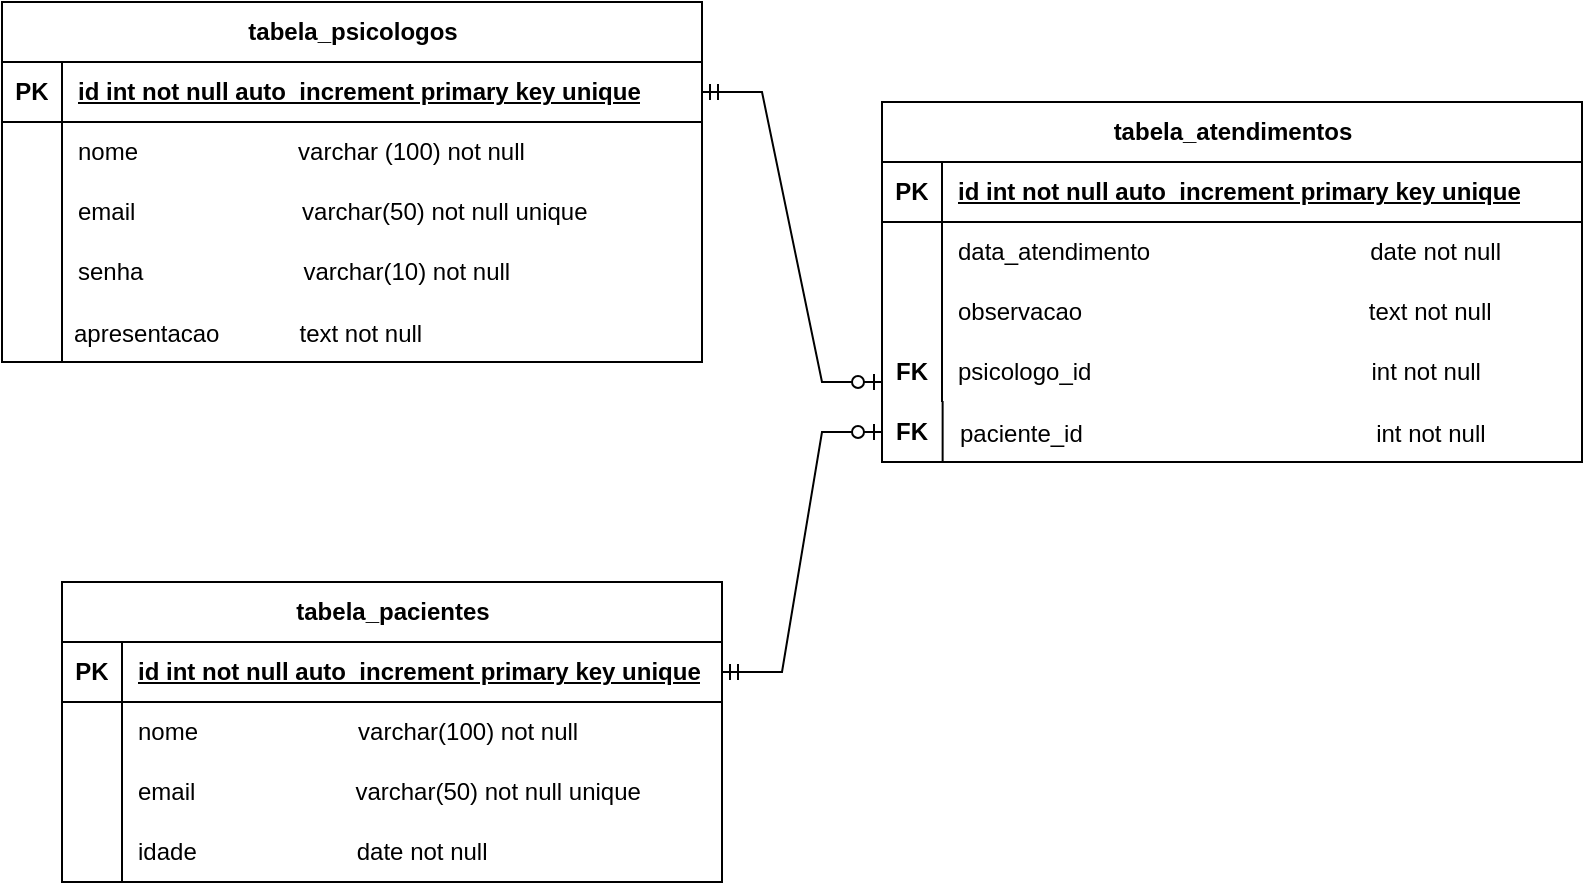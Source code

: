<mxfile version="21.1.6" type="device">
  <diagram name="Página-1" id="72y8Vp2gyQrGAxI069az">
    <mxGraphModel dx="880" dy="476" grid="1" gridSize="10" guides="1" tooltips="1" connect="1" arrows="1" fold="1" page="1" pageScale="1" pageWidth="827" pageHeight="1169" math="0" shadow="0">
      <root>
        <mxCell id="0" />
        <mxCell id="1" parent="0" />
        <mxCell id="1UJybD_zJGF9PZxEXdm_-1" value="tabela_pacientes" style="shape=table;startSize=30;container=1;collapsible=1;childLayout=tableLayout;fixedRows=1;rowLines=0;fontStyle=1;align=center;resizeLast=1;html=1;" vertex="1" parent="1">
          <mxGeometry x="40" y="580" width="330" height="150" as="geometry" />
        </mxCell>
        <mxCell id="1UJybD_zJGF9PZxEXdm_-2" value="" style="shape=tableRow;horizontal=0;startSize=0;swimlaneHead=0;swimlaneBody=0;fillColor=none;collapsible=0;dropTarget=0;points=[[0,0.5],[1,0.5]];portConstraint=eastwest;top=0;left=0;right=0;bottom=1;" vertex="1" parent="1UJybD_zJGF9PZxEXdm_-1">
          <mxGeometry y="30" width="330" height="30" as="geometry" />
        </mxCell>
        <mxCell id="1UJybD_zJGF9PZxEXdm_-3" value="PK" style="shape=partialRectangle;connectable=0;fillColor=none;top=0;left=0;bottom=0;right=0;fontStyle=1;overflow=hidden;whiteSpace=wrap;html=1;" vertex="1" parent="1UJybD_zJGF9PZxEXdm_-2">
          <mxGeometry width="30" height="30" as="geometry">
            <mxRectangle width="30" height="30" as="alternateBounds" />
          </mxGeometry>
        </mxCell>
        <mxCell id="1UJybD_zJGF9PZxEXdm_-4" value="id int not null auto_increment primary key unique" style="shape=partialRectangle;connectable=0;fillColor=none;top=0;left=0;bottom=0;right=0;align=left;spacingLeft=6;fontStyle=5;overflow=hidden;whiteSpace=wrap;html=1;" vertex="1" parent="1UJybD_zJGF9PZxEXdm_-2">
          <mxGeometry x="30" width="300" height="30" as="geometry">
            <mxRectangle width="300" height="30" as="alternateBounds" />
          </mxGeometry>
        </mxCell>
        <mxCell id="1UJybD_zJGF9PZxEXdm_-5" value="" style="shape=tableRow;horizontal=0;startSize=0;swimlaneHead=0;swimlaneBody=0;fillColor=none;collapsible=0;dropTarget=0;points=[[0,0.5],[1,0.5]];portConstraint=eastwest;top=0;left=0;right=0;bottom=0;" vertex="1" parent="1UJybD_zJGF9PZxEXdm_-1">
          <mxGeometry y="60" width="330" height="30" as="geometry" />
        </mxCell>
        <mxCell id="1UJybD_zJGF9PZxEXdm_-6" value="" style="shape=partialRectangle;connectable=0;fillColor=none;top=0;left=0;bottom=0;right=0;editable=1;overflow=hidden;whiteSpace=wrap;html=1;" vertex="1" parent="1UJybD_zJGF9PZxEXdm_-5">
          <mxGeometry width="30" height="30" as="geometry">
            <mxRectangle width="30" height="30" as="alternateBounds" />
          </mxGeometry>
        </mxCell>
        <mxCell id="1UJybD_zJGF9PZxEXdm_-7" value="nome&amp;nbsp; &amp;nbsp; &amp;nbsp; &amp;nbsp; &amp;nbsp; &amp;nbsp; &amp;nbsp; &amp;nbsp; &amp;nbsp; &amp;nbsp; &amp;nbsp; &amp;nbsp;&amp;nbsp;varchar(100) not null" style="shape=partialRectangle;connectable=0;fillColor=none;top=0;left=0;bottom=0;right=0;align=left;spacingLeft=6;overflow=hidden;whiteSpace=wrap;html=1;" vertex="1" parent="1UJybD_zJGF9PZxEXdm_-5">
          <mxGeometry x="30" width="300" height="30" as="geometry">
            <mxRectangle width="300" height="30" as="alternateBounds" />
          </mxGeometry>
        </mxCell>
        <mxCell id="1UJybD_zJGF9PZxEXdm_-8" value="" style="shape=tableRow;horizontal=0;startSize=0;swimlaneHead=0;swimlaneBody=0;fillColor=none;collapsible=0;dropTarget=0;points=[[0,0.5],[1,0.5]];portConstraint=eastwest;top=0;left=0;right=0;bottom=0;" vertex="1" parent="1UJybD_zJGF9PZxEXdm_-1">
          <mxGeometry y="90" width="330" height="30" as="geometry" />
        </mxCell>
        <mxCell id="1UJybD_zJGF9PZxEXdm_-9" value="" style="shape=partialRectangle;connectable=0;fillColor=none;top=0;left=0;bottom=0;right=0;editable=1;overflow=hidden;whiteSpace=wrap;html=1;" vertex="1" parent="1UJybD_zJGF9PZxEXdm_-8">
          <mxGeometry width="30" height="30" as="geometry">
            <mxRectangle width="30" height="30" as="alternateBounds" />
          </mxGeometry>
        </mxCell>
        <mxCell id="1UJybD_zJGF9PZxEXdm_-10" value="email&amp;nbsp; &amp;nbsp; &amp;nbsp; &amp;nbsp; &amp;nbsp; &amp;nbsp; &amp;nbsp; &amp;nbsp; &amp;nbsp; &amp;nbsp; &amp;nbsp; &amp;nbsp; varchar(50) not null unique" style="shape=partialRectangle;connectable=0;fillColor=none;top=0;left=0;bottom=0;right=0;align=left;spacingLeft=6;overflow=hidden;whiteSpace=wrap;html=1;" vertex="1" parent="1UJybD_zJGF9PZxEXdm_-8">
          <mxGeometry x="30" width="300" height="30" as="geometry">
            <mxRectangle width="300" height="30" as="alternateBounds" />
          </mxGeometry>
        </mxCell>
        <mxCell id="1UJybD_zJGF9PZxEXdm_-11" value="" style="shape=tableRow;horizontal=0;startSize=0;swimlaneHead=0;swimlaneBody=0;fillColor=none;collapsible=0;dropTarget=0;points=[[0,0.5],[1,0.5]];portConstraint=eastwest;top=0;left=0;right=0;bottom=0;" vertex="1" parent="1UJybD_zJGF9PZxEXdm_-1">
          <mxGeometry y="120" width="330" height="30" as="geometry" />
        </mxCell>
        <mxCell id="1UJybD_zJGF9PZxEXdm_-12" value="" style="shape=partialRectangle;connectable=0;fillColor=none;top=0;left=0;bottom=0;right=0;editable=1;overflow=hidden;whiteSpace=wrap;html=1;" vertex="1" parent="1UJybD_zJGF9PZxEXdm_-11">
          <mxGeometry width="30" height="30" as="geometry">
            <mxRectangle width="30" height="30" as="alternateBounds" />
          </mxGeometry>
        </mxCell>
        <mxCell id="1UJybD_zJGF9PZxEXdm_-13" value="idade&amp;nbsp; &amp;nbsp; &amp;nbsp; &amp;nbsp; &amp;nbsp; &amp;nbsp; &amp;nbsp; &amp;nbsp; &amp;nbsp; &amp;nbsp; &amp;nbsp; &amp;nbsp; date not null" style="shape=partialRectangle;connectable=0;fillColor=none;top=0;left=0;bottom=0;right=0;align=left;spacingLeft=6;overflow=hidden;whiteSpace=wrap;html=1;" vertex="1" parent="1UJybD_zJGF9PZxEXdm_-11">
          <mxGeometry x="30" width="300" height="30" as="geometry">
            <mxRectangle width="300" height="30" as="alternateBounds" />
          </mxGeometry>
        </mxCell>
        <mxCell id="1UJybD_zJGF9PZxEXdm_-14" value="tabela_psicologos" style="shape=table;startSize=30;container=1;collapsible=1;childLayout=tableLayout;fixedRows=1;rowLines=0;fontStyle=1;align=center;resizeLast=1;html=1;" vertex="1" parent="1">
          <mxGeometry x="10" y="290" width="350" height="180" as="geometry">
            <mxRectangle x="420" y="110" width="100" height="30" as="alternateBounds" />
          </mxGeometry>
        </mxCell>
        <mxCell id="1UJybD_zJGF9PZxEXdm_-15" value="" style="shape=tableRow;horizontal=0;startSize=0;swimlaneHead=0;swimlaneBody=0;fillColor=none;collapsible=0;dropTarget=0;points=[[0,0.5],[1,0.5]];portConstraint=eastwest;top=0;left=0;right=0;bottom=1;" vertex="1" parent="1UJybD_zJGF9PZxEXdm_-14">
          <mxGeometry y="30" width="350" height="30" as="geometry" />
        </mxCell>
        <mxCell id="1UJybD_zJGF9PZxEXdm_-16" value="PK" style="shape=partialRectangle;connectable=0;fillColor=none;top=0;left=0;bottom=0;right=0;fontStyle=1;overflow=hidden;whiteSpace=wrap;html=1;" vertex="1" parent="1UJybD_zJGF9PZxEXdm_-15">
          <mxGeometry width="30" height="30" as="geometry">
            <mxRectangle width="30" height="30" as="alternateBounds" />
          </mxGeometry>
        </mxCell>
        <mxCell id="1UJybD_zJGF9PZxEXdm_-17" value="id int not null auto_increment primary key unique" style="shape=partialRectangle;connectable=0;fillColor=none;top=0;left=0;bottom=0;right=0;align=left;spacingLeft=6;fontStyle=5;overflow=hidden;whiteSpace=wrap;html=1;" vertex="1" parent="1UJybD_zJGF9PZxEXdm_-15">
          <mxGeometry x="30" width="320" height="30" as="geometry">
            <mxRectangle width="320" height="30" as="alternateBounds" />
          </mxGeometry>
        </mxCell>
        <mxCell id="1UJybD_zJGF9PZxEXdm_-18" value="" style="shape=tableRow;horizontal=0;startSize=0;swimlaneHead=0;swimlaneBody=0;fillColor=none;collapsible=0;dropTarget=0;points=[[0,0.5],[1,0.5]];portConstraint=eastwest;top=0;left=0;right=0;bottom=0;" vertex="1" parent="1UJybD_zJGF9PZxEXdm_-14">
          <mxGeometry y="60" width="350" height="30" as="geometry" />
        </mxCell>
        <mxCell id="1UJybD_zJGF9PZxEXdm_-19" value="" style="shape=partialRectangle;connectable=0;fillColor=none;top=0;left=0;bottom=0;right=0;editable=1;overflow=hidden;whiteSpace=wrap;html=1;" vertex="1" parent="1UJybD_zJGF9PZxEXdm_-18">
          <mxGeometry width="30" height="30" as="geometry">
            <mxRectangle width="30" height="30" as="alternateBounds" />
          </mxGeometry>
        </mxCell>
        <mxCell id="1UJybD_zJGF9PZxEXdm_-20" value="nome&amp;nbsp; &amp;nbsp; &amp;nbsp; &amp;nbsp; &amp;nbsp; &amp;nbsp; &amp;nbsp; &amp;nbsp; &amp;nbsp; &amp;nbsp; &amp;nbsp; &amp;nbsp; varchar (100) not null" style="shape=partialRectangle;connectable=0;fillColor=none;top=0;left=0;bottom=0;right=0;align=left;spacingLeft=6;overflow=hidden;whiteSpace=wrap;html=1;" vertex="1" parent="1UJybD_zJGF9PZxEXdm_-18">
          <mxGeometry x="30" width="320" height="30" as="geometry">
            <mxRectangle width="320" height="30" as="alternateBounds" />
          </mxGeometry>
        </mxCell>
        <mxCell id="1UJybD_zJGF9PZxEXdm_-21" value="" style="shape=tableRow;horizontal=0;startSize=0;swimlaneHead=0;swimlaneBody=0;fillColor=none;collapsible=0;dropTarget=0;points=[[0,0.5],[1,0.5]];portConstraint=eastwest;top=0;left=0;right=0;bottom=0;" vertex="1" parent="1UJybD_zJGF9PZxEXdm_-14">
          <mxGeometry y="90" width="350" height="30" as="geometry" />
        </mxCell>
        <mxCell id="1UJybD_zJGF9PZxEXdm_-22" value="" style="shape=partialRectangle;connectable=0;fillColor=none;top=0;left=0;bottom=0;right=0;editable=1;overflow=hidden;whiteSpace=wrap;html=1;" vertex="1" parent="1UJybD_zJGF9PZxEXdm_-21">
          <mxGeometry width="30" height="30" as="geometry">
            <mxRectangle width="30" height="30" as="alternateBounds" />
          </mxGeometry>
        </mxCell>
        <mxCell id="1UJybD_zJGF9PZxEXdm_-23" value="email&amp;nbsp; &amp;nbsp; &amp;nbsp; &amp;nbsp; &amp;nbsp; &amp;nbsp; &amp;nbsp; &amp;nbsp; &amp;nbsp; &amp;nbsp; &amp;nbsp; &amp;nbsp; &amp;nbsp;varchar(50) not null unique" style="shape=partialRectangle;connectable=0;fillColor=none;top=0;left=0;bottom=0;right=0;align=left;spacingLeft=6;overflow=hidden;whiteSpace=wrap;html=1;" vertex="1" parent="1UJybD_zJGF9PZxEXdm_-21">
          <mxGeometry x="30" width="320" height="30" as="geometry">
            <mxRectangle width="320" height="30" as="alternateBounds" />
          </mxGeometry>
        </mxCell>
        <mxCell id="1UJybD_zJGF9PZxEXdm_-24" value="" style="shape=tableRow;horizontal=0;startSize=0;swimlaneHead=0;swimlaneBody=0;fillColor=none;collapsible=0;dropTarget=0;points=[[0,0.5],[1,0.5]];portConstraint=eastwest;top=0;left=0;right=0;bottom=0;" vertex="1" parent="1UJybD_zJGF9PZxEXdm_-14">
          <mxGeometry y="120" width="350" height="30" as="geometry" />
        </mxCell>
        <mxCell id="1UJybD_zJGF9PZxEXdm_-25" value="" style="shape=partialRectangle;connectable=0;fillColor=none;top=0;left=0;bottom=0;right=0;editable=1;overflow=hidden;whiteSpace=wrap;html=1;" vertex="1" parent="1UJybD_zJGF9PZxEXdm_-24">
          <mxGeometry width="30" height="30" as="geometry">
            <mxRectangle width="30" height="30" as="alternateBounds" />
          </mxGeometry>
        </mxCell>
        <mxCell id="1UJybD_zJGF9PZxEXdm_-26" value="senha&amp;nbsp; &amp;nbsp; &amp;nbsp; &amp;nbsp; &amp;nbsp; &amp;nbsp; &amp;nbsp; &amp;nbsp; &amp;nbsp; &amp;nbsp; &amp;nbsp; &amp;nbsp; varchar(10) not null" style="shape=partialRectangle;connectable=0;fillColor=none;top=0;left=0;bottom=0;right=0;align=left;spacingLeft=6;overflow=hidden;whiteSpace=wrap;html=1;" vertex="1" parent="1UJybD_zJGF9PZxEXdm_-24">
          <mxGeometry x="30" width="320" height="30" as="geometry">
            <mxRectangle width="320" height="30" as="alternateBounds" />
          </mxGeometry>
        </mxCell>
        <mxCell id="1UJybD_zJGF9PZxEXdm_-27" value="tabela_atendimentos" style="shape=table;startSize=30;container=1;collapsible=1;childLayout=tableLayout;fixedRows=1;rowLines=0;fontStyle=1;align=center;resizeLast=1;html=1;" vertex="1" parent="1">
          <mxGeometry x="450" y="340" width="350" height="180" as="geometry" />
        </mxCell>
        <mxCell id="1UJybD_zJGF9PZxEXdm_-28" value="" style="shape=tableRow;horizontal=0;startSize=0;swimlaneHead=0;swimlaneBody=0;fillColor=none;collapsible=0;dropTarget=0;points=[[0,0.5],[1,0.5]];portConstraint=eastwest;top=0;left=0;right=0;bottom=1;" vertex="1" parent="1UJybD_zJGF9PZxEXdm_-27">
          <mxGeometry y="30" width="350" height="30" as="geometry" />
        </mxCell>
        <mxCell id="1UJybD_zJGF9PZxEXdm_-29" value="PK" style="shape=partialRectangle;connectable=0;fillColor=none;top=0;left=0;bottom=0;right=0;fontStyle=1;overflow=hidden;whiteSpace=wrap;html=1;" vertex="1" parent="1UJybD_zJGF9PZxEXdm_-28">
          <mxGeometry width="30" height="30" as="geometry">
            <mxRectangle width="30" height="30" as="alternateBounds" />
          </mxGeometry>
        </mxCell>
        <mxCell id="1UJybD_zJGF9PZxEXdm_-30" value="id int not null auto_increment primary key unique" style="shape=partialRectangle;connectable=0;fillColor=none;top=0;left=0;bottom=0;right=0;align=left;spacingLeft=6;fontStyle=5;overflow=hidden;whiteSpace=wrap;html=1;" vertex="1" parent="1UJybD_zJGF9PZxEXdm_-28">
          <mxGeometry x="30" width="320" height="30" as="geometry">
            <mxRectangle width="320" height="30" as="alternateBounds" />
          </mxGeometry>
        </mxCell>
        <mxCell id="1UJybD_zJGF9PZxEXdm_-31" value="" style="shape=tableRow;horizontal=0;startSize=0;swimlaneHead=0;swimlaneBody=0;fillColor=none;collapsible=0;dropTarget=0;points=[[0,0.5],[1,0.5]];portConstraint=eastwest;top=0;left=0;right=0;bottom=0;" vertex="1" parent="1UJybD_zJGF9PZxEXdm_-27">
          <mxGeometry y="60" width="350" height="30" as="geometry" />
        </mxCell>
        <mxCell id="1UJybD_zJGF9PZxEXdm_-32" value="" style="shape=partialRectangle;connectable=0;fillColor=none;top=0;left=0;bottom=0;right=0;editable=1;overflow=hidden;whiteSpace=wrap;html=1;" vertex="1" parent="1UJybD_zJGF9PZxEXdm_-31">
          <mxGeometry width="30" height="30" as="geometry">
            <mxRectangle width="30" height="30" as="alternateBounds" />
          </mxGeometry>
        </mxCell>
        <mxCell id="1UJybD_zJGF9PZxEXdm_-33" value="data_atendimento&amp;nbsp; &amp;nbsp; &amp;nbsp; &amp;nbsp; &amp;nbsp; &amp;nbsp; &amp;nbsp; &amp;nbsp; &amp;nbsp; &amp;nbsp; &amp;nbsp; &amp;nbsp; &amp;nbsp; &amp;nbsp; &amp;nbsp; &amp;nbsp; &amp;nbsp;date not null" style="shape=partialRectangle;connectable=0;fillColor=none;top=0;left=0;bottom=0;right=0;align=left;spacingLeft=6;overflow=hidden;whiteSpace=wrap;html=1;" vertex="1" parent="1UJybD_zJGF9PZxEXdm_-31">
          <mxGeometry x="30" width="320" height="30" as="geometry">
            <mxRectangle width="320" height="30" as="alternateBounds" />
          </mxGeometry>
        </mxCell>
        <mxCell id="1UJybD_zJGF9PZxEXdm_-34" value="" style="shape=tableRow;horizontal=0;startSize=0;swimlaneHead=0;swimlaneBody=0;fillColor=none;collapsible=0;dropTarget=0;points=[[0,0.5],[1,0.5]];portConstraint=eastwest;top=0;left=0;right=0;bottom=0;" vertex="1" parent="1UJybD_zJGF9PZxEXdm_-27">
          <mxGeometry y="90" width="350" height="30" as="geometry" />
        </mxCell>
        <mxCell id="1UJybD_zJGF9PZxEXdm_-35" value="" style="shape=partialRectangle;connectable=0;fillColor=none;top=0;left=0;bottom=0;right=0;editable=1;overflow=hidden;whiteSpace=wrap;html=1;" vertex="1" parent="1UJybD_zJGF9PZxEXdm_-34">
          <mxGeometry width="30" height="30" as="geometry">
            <mxRectangle width="30" height="30" as="alternateBounds" />
          </mxGeometry>
        </mxCell>
        <mxCell id="1UJybD_zJGF9PZxEXdm_-36" value="observacao&amp;nbsp; &amp;nbsp; &amp;nbsp; &amp;nbsp; &amp;nbsp; &amp;nbsp; &amp;nbsp; &amp;nbsp; &amp;nbsp; &amp;nbsp; &amp;nbsp; &amp;nbsp; &amp;nbsp; &amp;nbsp; &amp;nbsp; &amp;nbsp; &amp;nbsp; &amp;nbsp; &amp;nbsp; &amp;nbsp; &amp;nbsp; &amp;nbsp;text not null" style="shape=partialRectangle;connectable=0;fillColor=none;top=0;left=0;bottom=0;right=0;align=left;spacingLeft=6;overflow=hidden;whiteSpace=wrap;html=1;" vertex="1" parent="1UJybD_zJGF9PZxEXdm_-34">
          <mxGeometry x="30" width="320" height="30" as="geometry">
            <mxRectangle width="320" height="30" as="alternateBounds" />
          </mxGeometry>
        </mxCell>
        <mxCell id="1UJybD_zJGF9PZxEXdm_-37" value="" style="shape=tableRow;horizontal=0;startSize=0;swimlaneHead=0;swimlaneBody=0;fillColor=none;collapsible=0;dropTarget=0;points=[[0,0.5],[1,0.5]];portConstraint=eastwest;top=0;left=0;right=0;bottom=0;" vertex="1" parent="1UJybD_zJGF9PZxEXdm_-27">
          <mxGeometry y="120" width="350" height="30" as="geometry" />
        </mxCell>
        <mxCell id="1UJybD_zJGF9PZxEXdm_-38" value="" style="shape=partialRectangle;connectable=0;fillColor=none;top=0;left=0;bottom=0;right=0;editable=1;overflow=hidden;whiteSpace=wrap;html=1;" vertex="1" parent="1UJybD_zJGF9PZxEXdm_-37">
          <mxGeometry width="30" height="30" as="geometry">
            <mxRectangle width="30" height="30" as="alternateBounds" />
          </mxGeometry>
        </mxCell>
        <mxCell id="1UJybD_zJGF9PZxEXdm_-39" value="psicologo_id&amp;nbsp; &amp;nbsp; &amp;nbsp; &amp;nbsp; &amp;nbsp; &amp;nbsp; &amp;nbsp; &amp;nbsp; &amp;nbsp; &amp;nbsp; &amp;nbsp; &amp;nbsp; &amp;nbsp; &amp;nbsp; &amp;nbsp; &amp;nbsp; &amp;nbsp; &amp;nbsp; &amp;nbsp; &amp;nbsp; &amp;nbsp; int not null" style="shape=partialRectangle;connectable=0;fillColor=none;top=0;left=0;bottom=0;right=0;align=left;spacingLeft=6;overflow=hidden;whiteSpace=wrap;html=1;" vertex="1" parent="1UJybD_zJGF9PZxEXdm_-37">
          <mxGeometry x="30" width="320" height="30" as="geometry">
            <mxRectangle width="320" height="30" as="alternateBounds" />
          </mxGeometry>
        </mxCell>
        <mxCell id="1UJybD_zJGF9PZxEXdm_-42" value="apresentacao            text not null" style="shape=partialRectangle;fillColor=none;align=left;verticalAlign=middle;strokeColor=none;spacingLeft=34;rotatable=0;points=[[0,0.5],[1,0.5]];portConstraint=eastwest;dropTarget=0;" vertex="1" parent="1">
          <mxGeometry x="10" y="440" width="340" height="30" as="geometry" />
        </mxCell>
        <mxCell id="1UJybD_zJGF9PZxEXdm_-43" value="" style="shape=partialRectangle;top=0;left=0;bottom=0;fillColor=none;stokeWidth=1;align=left;verticalAlign=middle;spacingLeft=4;spacingRight=4;overflow=hidden;rotatable=0;points=[];portConstraint=eastwest;part=1;" vertex="1" connectable="0" parent="1UJybD_zJGF9PZxEXdm_-42">
          <mxGeometry width="30" height="30" as="geometry" />
        </mxCell>
        <mxCell id="1UJybD_zJGF9PZxEXdm_-44" value="paciente_id                                            int not null" style="shape=partialRectangle;fillColor=none;align=left;verticalAlign=middle;strokeColor=none;spacingLeft=34;rotatable=0;points=[[0,0.5],[1,0.5]];portConstraint=eastwest;dropTarget=0;" vertex="1" parent="1">
          <mxGeometry x="453" y="490" width="346" height="30" as="geometry" />
        </mxCell>
        <mxCell id="1UJybD_zJGF9PZxEXdm_-45" value="" style="shape=partialRectangle;top=0;left=0;bottom=0;fillColor=none;stokeWidth=1;align=left;verticalAlign=middle;spacingLeft=4;spacingRight=4;overflow=hidden;rotatable=0;points=[];portConstraint=eastwest;part=1;" vertex="1" connectable="0" parent="1UJybD_zJGF9PZxEXdm_-44">
          <mxGeometry width="27.316" height="30" as="geometry" />
        </mxCell>
        <mxCell id="1UJybD_zJGF9PZxEXdm_-46" value="FK" style="shape=partialRectangle;connectable=0;fillColor=none;top=0;left=0;bottom=0;right=0;fontStyle=1;overflow=hidden;whiteSpace=wrap;html=1;" vertex="1" parent="1">
          <mxGeometry x="450" y="460" width="30" height="30" as="geometry">
            <mxRectangle width="30" height="30" as="alternateBounds" />
          </mxGeometry>
        </mxCell>
        <mxCell id="1UJybD_zJGF9PZxEXdm_-47" value="FK" style="shape=partialRectangle;connectable=0;fillColor=none;top=0;left=0;bottom=0;right=0;fontStyle=1;overflow=hidden;whiteSpace=wrap;html=1;" vertex="1" parent="1">
          <mxGeometry x="452" y="490" width="26" height="30" as="geometry">
            <mxRectangle width="30" height="30" as="alternateBounds" />
          </mxGeometry>
        </mxCell>
        <mxCell id="1UJybD_zJGF9PZxEXdm_-49" style="edgeStyle=entityRelationEdgeStyle;fontSize=12;html=1;endArrow=ERzeroToOne;startArrow=ERmandOne;rounded=0;" edge="1" parent="1" source="1UJybD_zJGF9PZxEXdm_-2">
          <mxGeometry relative="1" as="geometry">
            <mxPoint x="450" y="505" as="targetPoint" />
          </mxGeometry>
        </mxCell>
        <mxCell id="1UJybD_zJGF9PZxEXdm_-51" style="edgeStyle=entityRelationEdgeStyle;fontSize=12;html=1;endArrow=ERzeroToOne;startArrow=ERmandOne;rounded=0;" edge="1" parent="1" source="1UJybD_zJGF9PZxEXdm_-15">
          <mxGeometry relative="1" as="geometry">
            <mxPoint x="450" y="480" as="targetPoint" />
            <Array as="points">
              <mxPoint x="420" y="335" />
              <mxPoint x="420" y="480" />
            </Array>
          </mxGeometry>
        </mxCell>
      </root>
    </mxGraphModel>
  </diagram>
</mxfile>
